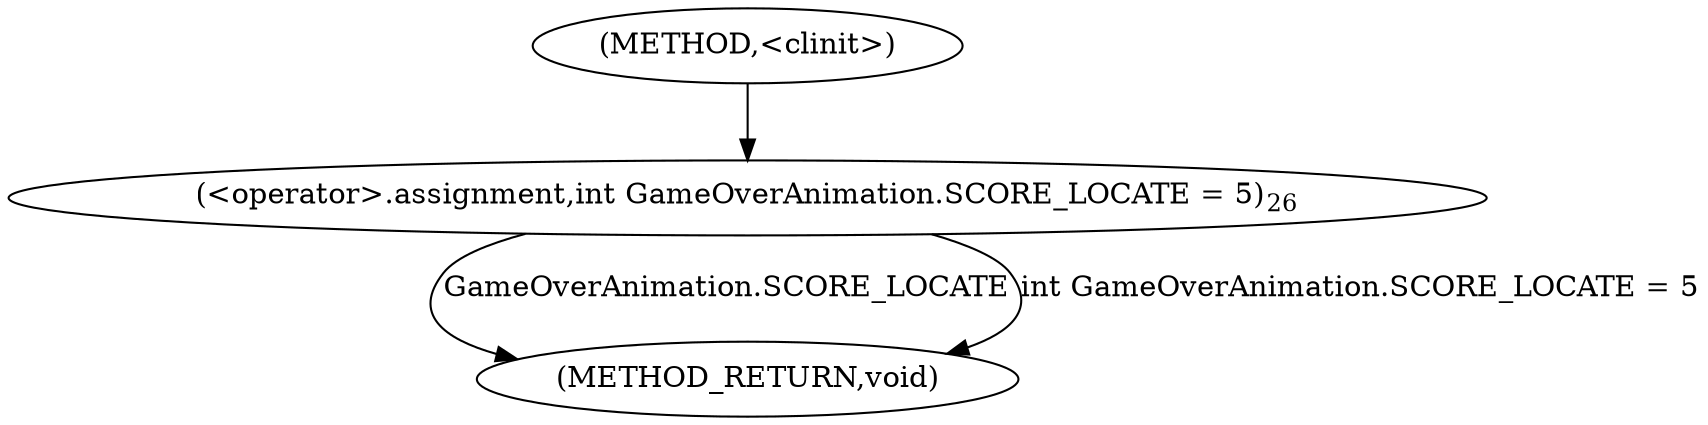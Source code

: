 digraph "&lt;clinit&gt;" {  
"289" [label = <(METHOD,&lt;clinit&gt;)> ]
"297" [label = <(METHOD_RETURN,void)> ]
"291" [label = <(&lt;operator&gt;.assignment,int GameOverAnimation.SCORE_LOCATE = 5)<SUB>26</SUB>> ]
"291" [label = <(&lt;operator&gt;.assignment,int GameOverAnimation.SCORE_LOCATE = 5)<SUB>26</SUB>> ]
"291" [label = <(&lt;operator&gt;.assignment,int GameOverAnimation.SCORE_LOCATE = 5)<SUB>26</SUB>> ]
  "291" -> "297"  [ label = "GameOverAnimation.SCORE_LOCATE"] 
  "291" -> "297"  [ label = "int GameOverAnimation.SCORE_LOCATE = 5"] 
  "289" -> "291" 
}
